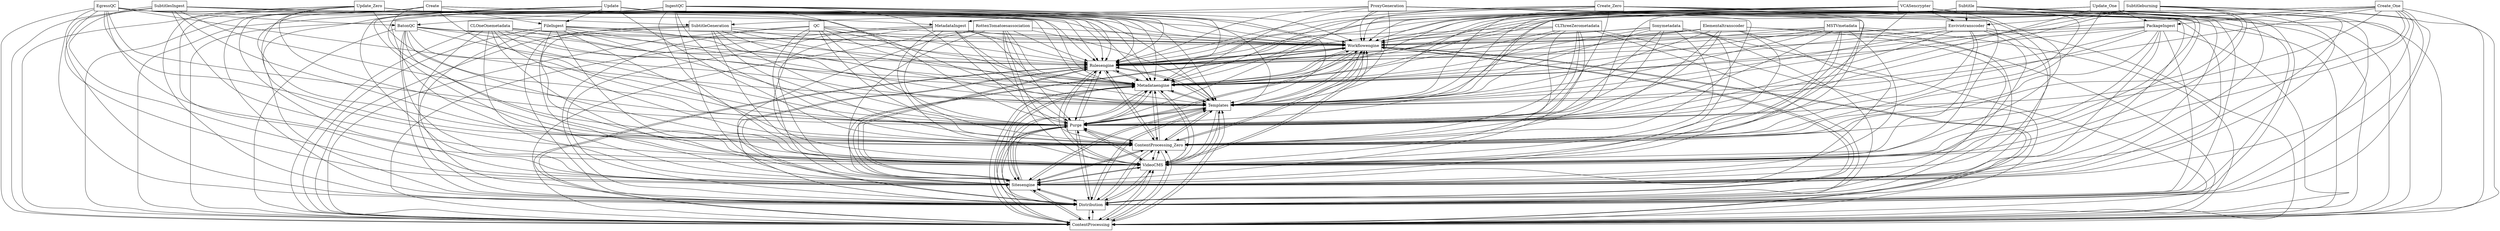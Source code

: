 digraph{
graph [rankdir=TB];
node [shape=box];
edge [arrowhead=normal];
0[label="ProxyGeneration",]
1[label="SubtitlesIngest",]
2[label="Update",]
3[label="Workflowengine",]
4[label="Sonymetadata",]
5[label="Update_Zero",]
6[label="VCASencrypter",]
7[label="Create_Zero",]
8[label="Rulesengine",]
9[label="ContentProcessing",]
10[label="FileIngest",]
11[label="Create",]
12[label="Distribution",]
13[label="IngestQC",]
14[label="Sitesengine",]
15[label="MetadataIngest",]
16[label="EgressQC",]
17[label="Subtitle",]
18[label="BatonQC",]
19[label="CLOneOnemetadata",]
20[label="SubtitleGeneration",]
21[label="VideoCMS",]
22[label="ContentProcessing_Zero",]
23[label="Purge",]
24[label="QC",]
25[label="Enviviotranscoder",]
26[label="Templates",]
27[label="RottenTomatoesassociation",]
28[label="Elementaltranscoder",]
29[label="CLThreeZerometadata",]
30[label="Subtitleburning",]
31[label="Update_One",]
32[label="Metadataengine",]
33[label="PackageIngest",]
34[label="MSTVmetadata",]
35[label="Create_One",]
0->3[label="",]
0->8[label="",]
0->9[label="",]
0->12[label="",]
0->14[label="",]
0->20[label="",]
0->21[label="",]
0->22[label="",]
0->23[label="",]
0->26[label="",]
0->32[label="",]
1->3[label="",]
1->8[label="",]
1->9[label="",]
1->12[label="",]
1->14[label="",]
1->20[label="",]
1->21[label="",]
1->22[label="",]
1->23[label="",]
1->26[label="",]
1->32[label="",]
2->3[label="",]
2->8[label="",]
2->9[label="",]
2->10[label="",]
2->12[label="",]
2->14[label="",]
2->21[label="",]
2->22[label="",]
2->23[label="",]
2->26[label="",]
2->32[label="",]
3->8[label="",]
3->9[label="",]
3->12[label="",]
3->14[label="",]
3->21[label="",]
3->22[label="",]
3->23[label="",]
3->26[label="",]
3->32[label="",]
4->3[label="",]
4->8[label="",]
4->9[label="",]
4->12[label="",]
4->14[label="",]
4->21[label="",]
4->22[label="",]
4->23[label="",]
4->26[label="",]
4->32[label="",]
5->3[label="",]
5->8[label="",]
5->9[label="",]
5->12[label="",]
5->14[label="",]
5->15[label="",]
5->21[label="",]
5->22[label="",]
5->23[label="",]
5->26[label="",]
5->32[label="",]
6->3[label="",]
6->8[label="",]
6->9[label="",]
6->12[label="",]
6->14[label="",]
6->21[label="",]
6->22[label="",]
6->23[label="",]
6->25[label="",]
6->26[label="",]
6->32[label="",]
7->3[label="",]
7->8[label="",]
7->9[label="",]
7->12[label="",]
7->14[label="",]
7->15[label="",]
7->21[label="",]
7->22[label="",]
7->23[label="",]
7->26[label="",]
7->32[label="",]
8->3[label="",]
8->9[label="",]
8->12[label="",]
8->14[label="",]
8->21[label="",]
8->22[label="",]
8->23[label="",]
8->26[label="",]
8->32[label="",]
9->3[label="",]
9->8[label="",]
9->12[label="",]
9->14[label="",]
9->21[label="",]
9->22[label="",]
9->23[label="",]
9->26[label="",]
9->32[label="",]
10->3[label="",]
10->8[label="",]
10->9[label="",]
10->12[label="",]
10->14[label="",]
10->21[label="",]
10->22[label="",]
10->23[label="",]
10->26[label="",]
10->32[label="",]
11->3[label="",]
11->8[label="",]
11->9[label="",]
11->10[label="",]
11->12[label="",]
11->14[label="",]
11->21[label="",]
11->22[label="",]
11->23[label="",]
11->26[label="",]
11->32[label="",]
12->3[label="",]
12->8[label="",]
12->9[label="",]
12->14[label="",]
12->21[label="",]
12->22[label="",]
12->23[label="",]
12->26[label="",]
12->32[label="",]
13->3[label="",]
13->8[label="",]
13->9[label="",]
13->12[label="",]
13->14[label="",]
13->18[label="",]
13->21[label="",]
13->22[label="",]
13->23[label="",]
13->26[label="",]
13->32[label="",]
14->3[label="",]
14->8[label="",]
14->9[label="",]
14->12[label="",]
14->21[label="",]
14->22[label="",]
14->23[label="",]
14->26[label="",]
14->32[label="",]
15->3[label="",]
15->8[label="",]
15->9[label="",]
15->12[label="",]
15->14[label="",]
15->21[label="",]
15->22[label="",]
15->23[label="",]
15->26[label="",]
15->32[label="",]
16->3[label="",]
16->8[label="",]
16->9[label="",]
16->12[label="",]
16->14[label="",]
16->18[label="",]
16->21[label="",]
16->22[label="",]
16->23[label="",]
16->26[label="",]
16->32[label="",]
17->3[label="",]
17->8[label="",]
17->9[label="",]
17->12[label="",]
17->14[label="",]
17->21[label="",]
17->22[label="",]
17->23[label="",]
17->25[label="",]
17->26[label="",]
17->32[label="",]
18->3[label="",]
18->8[label="",]
18->9[label="",]
18->12[label="",]
18->14[label="",]
18->21[label="",]
18->22[label="",]
18->23[label="",]
18->26[label="",]
18->32[label="",]
19->3[label="",]
19->8[label="",]
19->9[label="",]
19->12[label="",]
19->14[label="",]
19->21[label="",]
19->22[label="",]
19->23[label="",]
19->26[label="",]
19->32[label="",]
20->3[label="",]
20->8[label="",]
20->9[label="",]
20->12[label="",]
20->14[label="",]
20->21[label="",]
20->22[label="",]
20->23[label="",]
20->26[label="",]
20->32[label="",]
21->3[label="",]
21->8[label="",]
21->9[label="",]
21->12[label="",]
21->14[label="",]
21->22[label="",]
21->23[label="",]
21->26[label="",]
21->32[label="",]
22->3[label="",]
22->8[label="",]
22->9[label="",]
22->12[label="",]
22->14[label="",]
22->21[label="",]
22->23[label="",]
22->26[label="",]
22->32[label="",]
23->3[label="",]
23->8[label="",]
23->9[label="",]
23->12[label="",]
23->14[label="",]
23->21[label="",]
23->22[label="",]
23->26[label="",]
23->32[label="",]
24->3[label="",]
24->8[label="",]
24->9[label="",]
24->12[label="",]
24->14[label="",]
24->21[label="",]
24->22[label="",]
24->23[label="",]
24->26[label="",]
24->32[label="",]
25->3[label="",]
25->8[label="",]
25->9[label="",]
25->12[label="",]
25->14[label="",]
25->21[label="",]
25->22[label="",]
25->23[label="",]
25->26[label="",]
25->32[label="",]
26->3[label="",]
26->8[label="",]
26->9[label="",]
26->12[label="",]
26->14[label="",]
26->21[label="",]
26->22[label="",]
26->23[label="",]
26->32[label="",]
27->3[label="",]
27->8[label="",]
27->9[label="",]
27->12[label="",]
27->14[label="",]
27->21[label="",]
27->22[label="",]
27->23[label="",]
27->26[label="",]
27->32[label="",]
28->3[label="",]
28->8[label="",]
28->9[label="",]
28->12[label="",]
28->14[label="",]
28->21[label="",]
28->22[label="",]
28->23[label="",]
28->26[label="",]
28->32[label="",]
29->3[label="",]
29->8[label="",]
29->9[label="",]
29->12[label="",]
29->14[label="",]
29->21[label="",]
29->22[label="",]
29->23[label="",]
29->26[label="",]
29->32[label="",]
30->3[label="",]
30->8[label="",]
30->9[label="",]
30->12[label="",]
30->14[label="",]
30->21[label="",]
30->22[label="",]
30->23[label="",]
30->25[label="",]
30->26[label="",]
30->32[label="",]
31->3[label="",]
31->8[label="",]
31->9[label="",]
31->12[label="",]
31->14[label="",]
31->21[label="",]
31->22[label="",]
31->23[label="",]
31->26[label="",]
31->32[label="",]
31->33[label="",]
32->3[label="",]
32->8[label="",]
32->9[label="",]
32->12[label="",]
32->14[label="",]
32->21[label="",]
32->22[label="",]
32->23[label="",]
32->26[label="",]
33->3[label="",]
33->8[label="",]
33->9[label="",]
33->12[label="",]
33->14[label="",]
33->21[label="",]
33->22[label="",]
33->23[label="",]
33->26[label="",]
33->32[label="",]
34->3[label="",]
34->8[label="",]
34->9[label="",]
34->12[label="",]
34->14[label="",]
34->21[label="",]
34->22[label="",]
34->23[label="",]
34->26[label="",]
34->32[label="",]
35->3[label="",]
35->8[label="",]
35->9[label="",]
35->12[label="",]
35->14[label="",]
35->21[label="",]
35->22[label="",]
35->23[label="",]
35->26[label="",]
35->32[label="",]
35->33[label="",]
}
